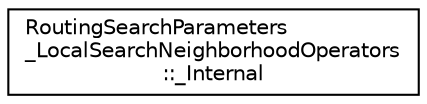 digraph "Graphical Class Hierarchy"
{
 // LATEX_PDF_SIZE
  edge [fontname="Helvetica",fontsize="10",labelfontname="Helvetica",labelfontsize="10"];
  node [fontname="Helvetica",fontsize="10",shape=record];
  rankdir="LR";
  Node0 [label="RoutingSearchParameters\l_LocalSearchNeighborhoodOperators\l::_Internal",height=0.2,width=0.4,color="black", fillcolor="white", style="filled",URL="$classoperations__research_1_1_routing_search_parameters___local_search_neighborhood_operators_1_1___internal.html",tooltip=" "];
}
